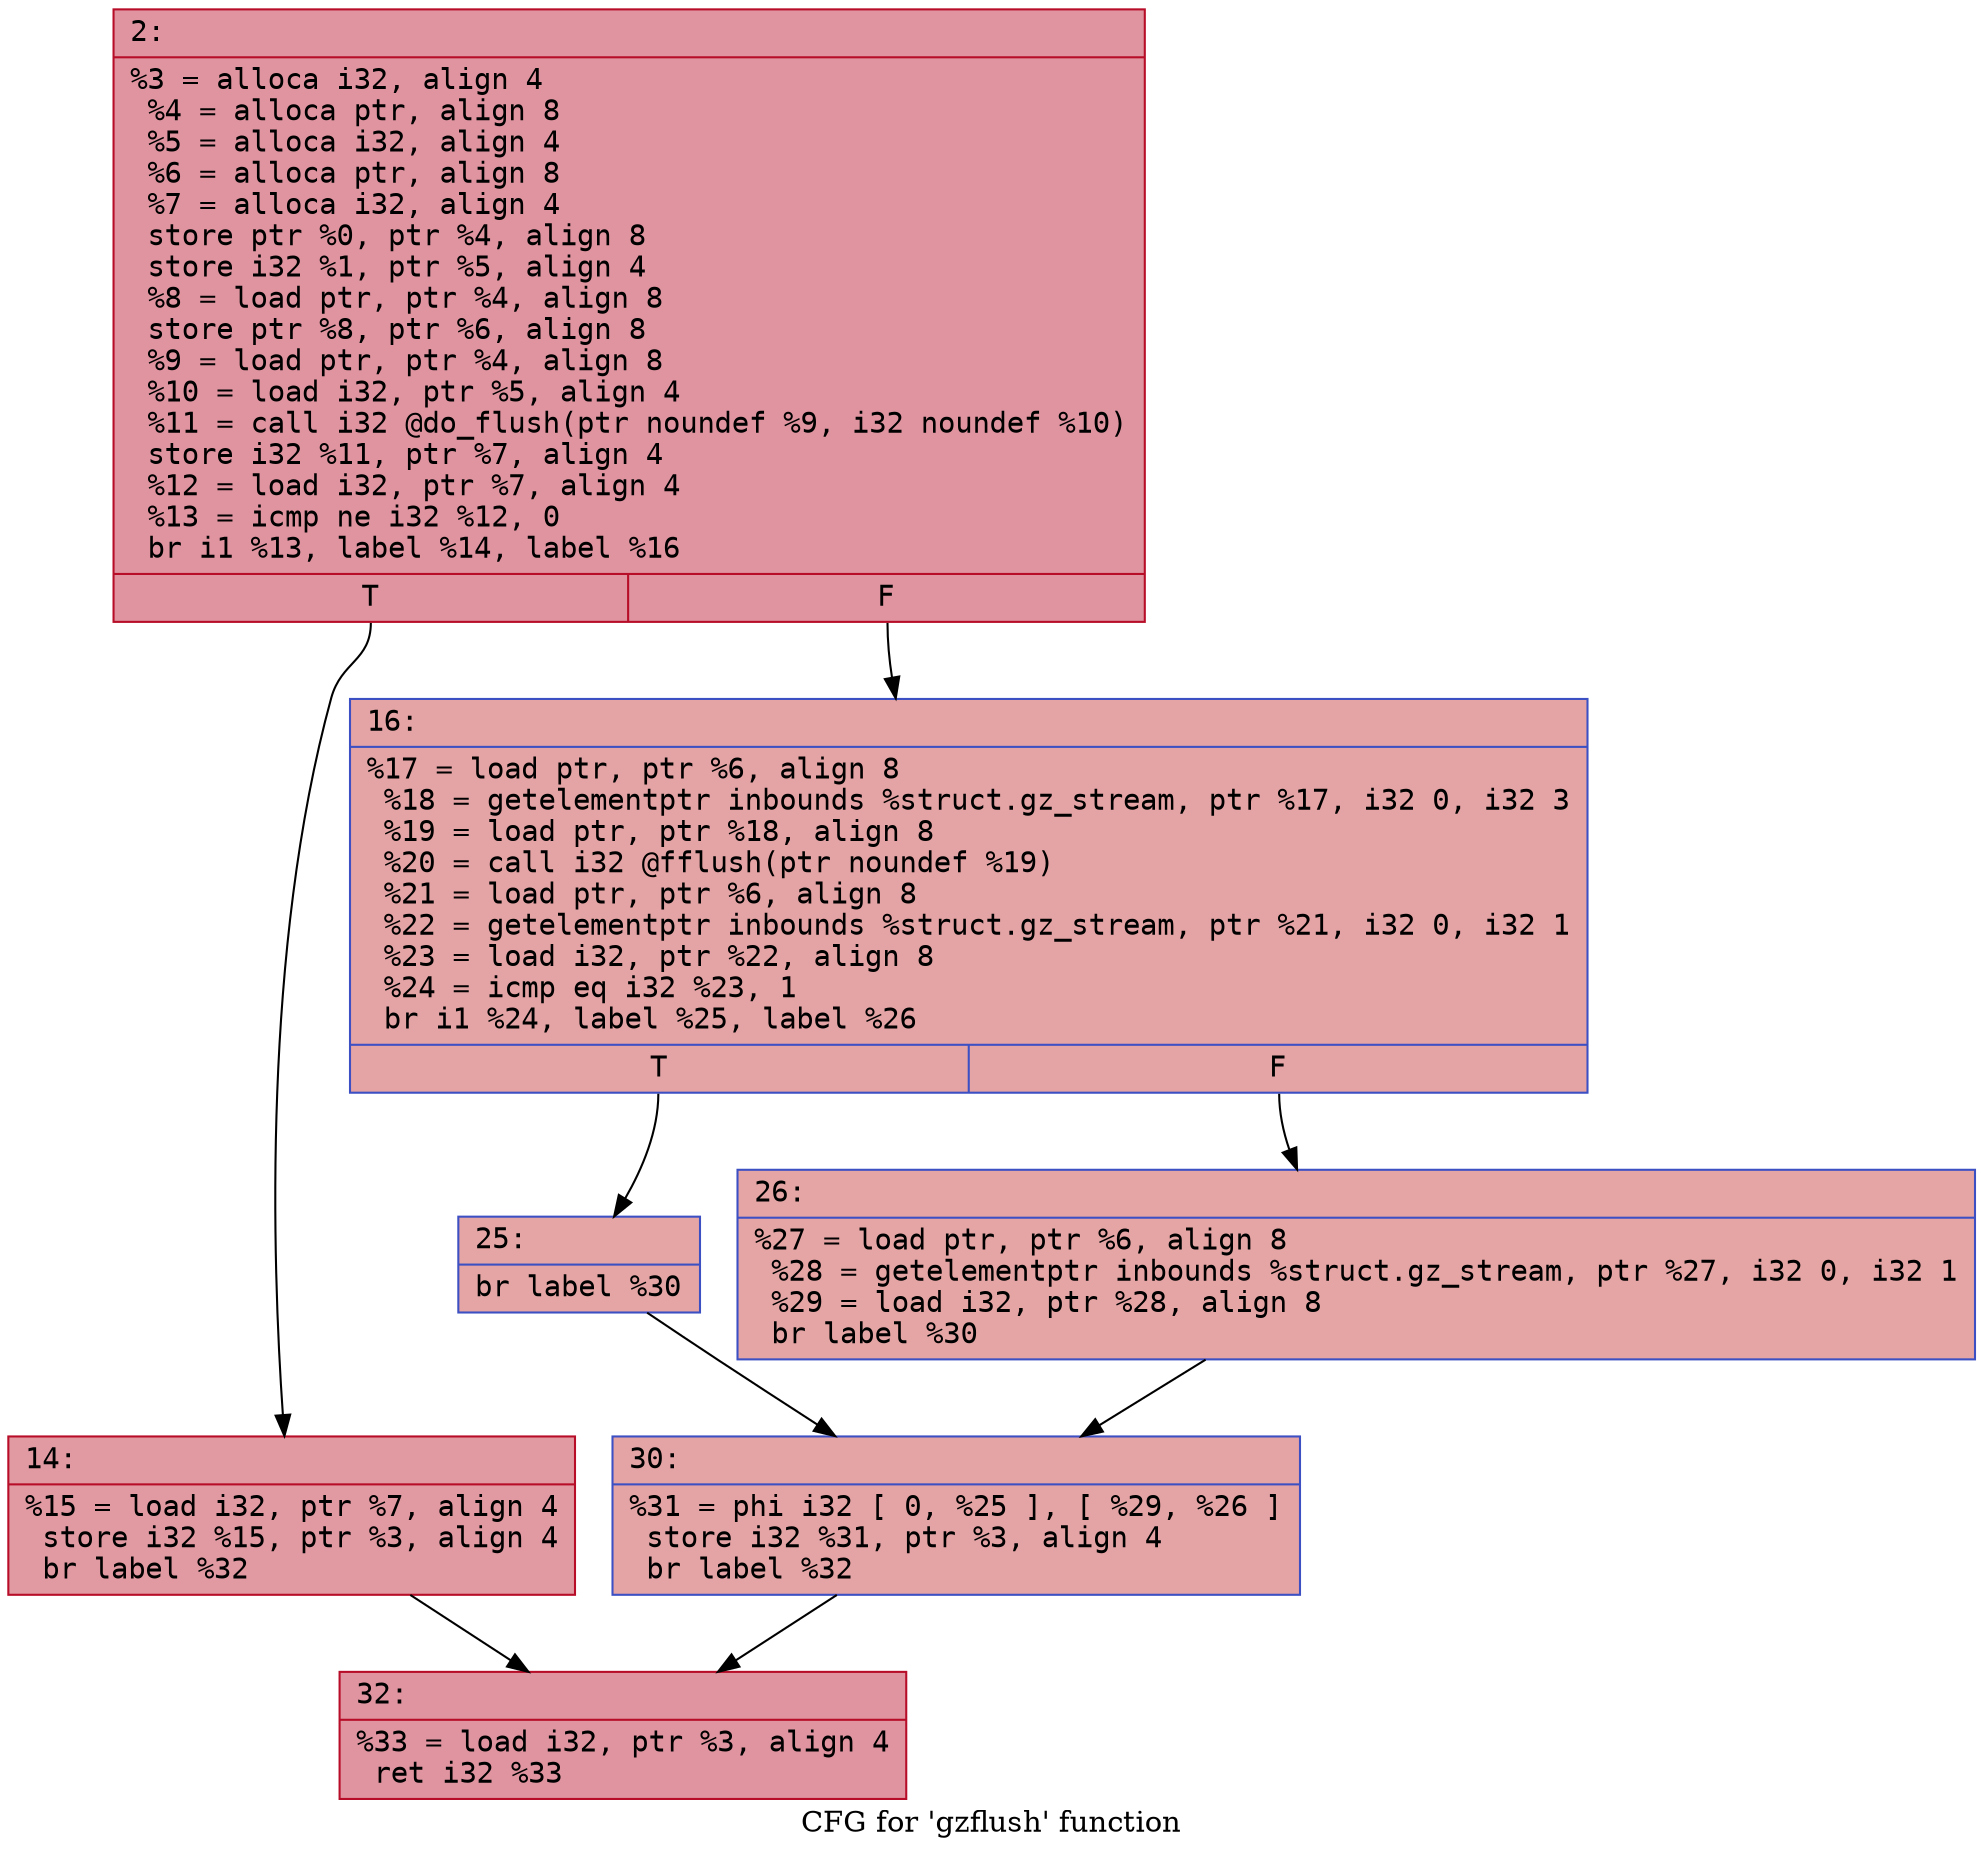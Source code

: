 digraph "CFG for 'gzflush' function" {
	label="CFG for 'gzflush' function";

	Node0x600001036260 [shape=record,color="#b70d28ff", style=filled, fillcolor="#b70d2870" fontname="Courier",label="{2:\l|  %3 = alloca i32, align 4\l  %4 = alloca ptr, align 8\l  %5 = alloca i32, align 4\l  %6 = alloca ptr, align 8\l  %7 = alloca i32, align 4\l  store ptr %0, ptr %4, align 8\l  store i32 %1, ptr %5, align 4\l  %8 = load ptr, ptr %4, align 8\l  store ptr %8, ptr %6, align 8\l  %9 = load ptr, ptr %4, align 8\l  %10 = load i32, ptr %5, align 4\l  %11 = call i32 @do_flush(ptr noundef %9, i32 noundef %10)\l  store i32 %11, ptr %7, align 4\l  %12 = load i32, ptr %7, align 4\l  %13 = icmp ne i32 %12, 0\l  br i1 %13, label %14, label %16\l|{<s0>T|<s1>F}}"];
	Node0x600001036260:s0 -> Node0x6000010362b0[tooltip="2 -> 14\nProbability 62.50%" ];
	Node0x600001036260:s1 -> Node0x600001036300[tooltip="2 -> 16\nProbability 37.50%" ];
	Node0x6000010362b0 [shape=record,color="#b70d28ff", style=filled, fillcolor="#bb1b2c70" fontname="Courier",label="{14:\l|  %15 = load i32, ptr %7, align 4\l  store i32 %15, ptr %3, align 4\l  br label %32\l}"];
	Node0x6000010362b0 -> Node0x600001036440[tooltip="14 -> 32\nProbability 100.00%" ];
	Node0x600001036300 [shape=record,color="#3d50c3ff", style=filled, fillcolor="#c32e3170" fontname="Courier",label="{16:\l|  %17 = load ptr, ptr %6, align 8\l  %18 = getelementptr inbounds %struct.gz_stream, ptr %17, i32 0, i32 3\l  %19 = load ptr, ptr %18, align 8\l  %20 = call i32 @fflush(ptr noundef %19)\l  %21 = load ptr, ptr %6, align 8\l  %22 = getelementptr inbounds %struct.gz_stream, ptr %21, i32 0, i32 1\l  %23 = load i32, ptr %22, align 8\l  %24 = icmp eq i32 %23, 1\l  br i1 %24, label %25, label %26\l|{<s0>T|<s1>F}}"];
	Node0x600001036300:s0 -> Node0x600001036350[tooltip="16 -> 25\nProbability 50.00%" ];
	Node0x600001036300:s1 -> Node0x6000010363a0[tooltip="16 -> 26\nProbability 50.00%" ];
	Node0x600001036350 [shape=record,color="#3d50c3ff", style=filled, fillcolor="#c5333470" fontname="Courier",label="{25:\l|  br label %30\l}"];
	Node0x600001036350 -> Node0x6000010363f0[tooltip="25 -> 30\nProbability 100.00%" ];
	Node0x6000010363a0 [shape=record,color="#3d50c3ff", style=filled, fillcolor="#c5333470" fontname="Courier",label="{26:\l|  %27 = load ptr, ptr %6, align 8\l  %28 = getelementptr inbounds %struct.gz_stream, ptr %27, i32 0, i32 1\l  %29 = load i32, ptr %28, align 8\l  br label %30\l}"];
	Node0x6000010363a0 -> Node0x6000010363f0[tooltip="26 -> 30\nProbability 100.00%" ];
	Node0x6000010363f0 [shape=record,color="#3d50c3ff", style=filled, fillcolor="#c32e3170" fontname="Courier",label="{30:\l|  %31 = phi i32 [ 0, %25 ], [ %29, %26 ]\l  store i32 %31, ptr %3, align 4\l  br label %32\l}"];
	Node0x6000010363f0 -> Node0x600001036440[tooltip="30 -> 32\nProbability 100.00%" ];
	Node0x600001036440 [shape=record,color="#b70d28ff", style=filled, fillcolor="#b70d2870" fontname="Courier",label="{32:\l|  %33 = load i32, ptr %3, align 4\l  ret i32 %33\l}"];
}
